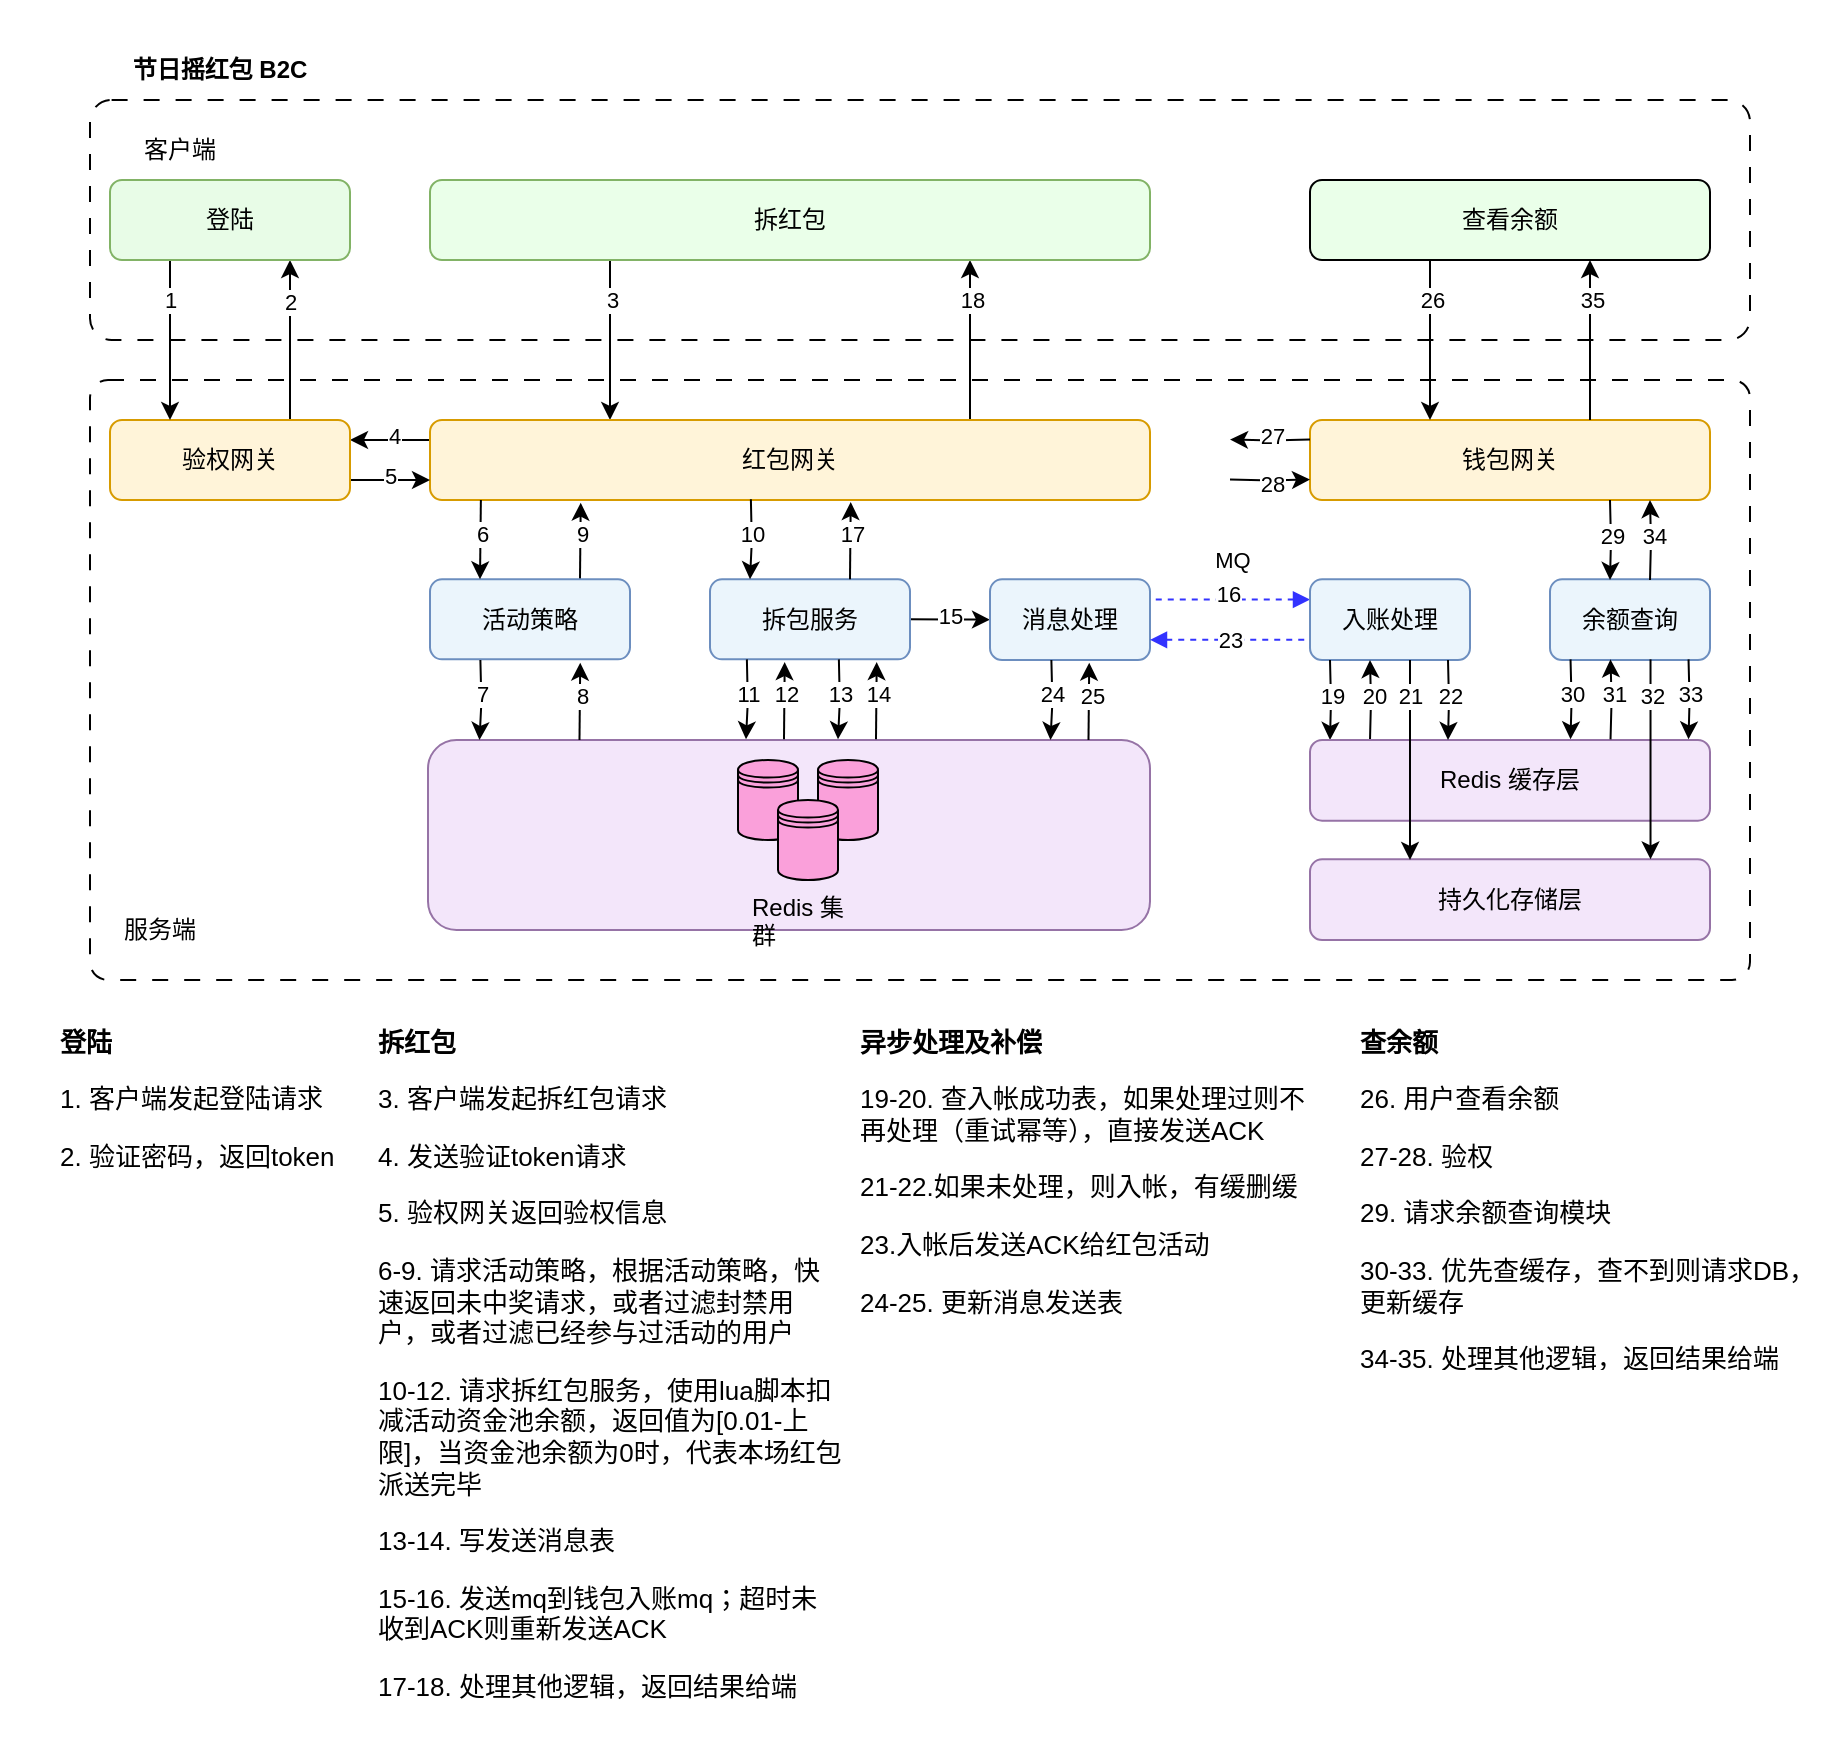 <mxfile version="21.6.8" type="github">
  <diagram name="第 1 页" id="pISDDa83iHC7F5RI85KE">
    <mxGraphModel dx="1816" dy="549" grid="1" gridSize="10" guides="1" tooltips="1" connect="1" arrows="1" fold="1" page="1" pageScale="1" pageWidth="827" pageHeight="1169" math="0" shadow="0">
      <root>
        <mxCell id="0" />
        <mxCell id="1" parent="0" />
        <mxCell id="GpeoRBnSqrE-R5uOKPAl-163" value="" style="rounded=0;whiteSpace=wrap;html=1;fillColor=default;strokeColor=none;" vertex="1" parent="1">
          <mxGeometry x="-15" y="30" width="920" height="870" as="geometry" />
        </mxCell>
        <mxCell id="GpeoRBnSqrE-R5uOKPAl-160" value="" style="rounded=1;whiteSpace=wrap;html=1;fillColor=none;arcSize=3;dashed=1;dashPattern=8 8;" vertex="1" parent="1">
          <mxGeometry x="30" y="220" width="830" height="300" as="geometry" />
        </mxCell>
        <mxCell id="GpeoRBnSqrE-R5uOKPAl-3" value="" style="rounded=1;whiteSpace=wrap;html=1;fillColor=none;arcSize=9;dashed=1;dashPattern=8 8;" vertex="1" parent="1">
          <mxGeometry x="30" y="80" width="830" height="120" as="geometry" />
        </mxCell>
        <mxCell id="GpeoRBnSqrE-R5uOKPAl-41" style="edgeStyle=orthogonalEdgeStyle;rounded=0;orthogonalLoop=1;jettySize=auto;html=1;exitX=0.25;exitY=1;exitDx=0;exitDy=0;entryX=0.25;entryY=0;entryDx=0;entryDy=0;" edge="1" parent="1" source="GpeoRBnSqrE-R5uOKPAl-1" target="GpeoRBnSqrE-R5uOKPAl-10">
          <mxGeometry relative="1" as="geometry" />
        </mxCell>
        <mxCell id="GpeoRBnSqrE-R5uOKPAl-49" value="3" style="edgeLabel;html=1;align=center;verticalAlign=middle;resizable=0;points=[];" vertex="1" connectable="0" parent="GpeoRBnSqrE-R5uOKPAl-41">
          <mxGeometry x="-0.738" y="1" relative="1" as="geometry">
            <mxPoint y="9" as="offset" />
          </mxGeometry>
        </mxCell>
        <mxCell id="GpeoRBnSqrE-R5uOKPAl-42" style="edgeStyle=orthogonalEdgeStyle;rounded=0;orthogonalLoop=1;jettySize=auto;html=1;exitX=0.75;exitY=1;exitDx=0;exitDy=0;entryX=0.75;entryY=0;entryDx=0;entryDy=0;endArrow=none;endFill=0;startArrow=classic;startFill=1;" edge="1" parent="1" source="GpeoRBnSqrE-R5uOKPAl-1" target="GpeoRBnSqrE-R5uOKPAl-10">
          <mxGeometry relative="1" as="geometry" />
        </mxCell>
        <mxCell id="GpeoRBnSqrE-R5uOKPAl-92" value="18" style="edgeLabel;html=1;align=center;verticalAlign=middle;resizable=0;points=[];" vertex="1" connectable="0" parent="GpeoRBnSqrE-R5uOKPAl-42">
          <mxGeometry x="-0.508" y="1" relative="1" as="geometry">
            <mxPoint as="offset" />
          </mxGeometry>
        </mxCell>
        <mxCell id="GpeoRBnSqrE-R5uOKPAl-1" value="拆红包" style="rounded=1;whiteSpace=wrap;html=1;fillColor=#EAFFE9;strokeColor=#82b366;" vertex="1" parent="1">
          <mxGeometry x="200" y="120" width="360" height="40" as="geometry" />
        </mxCell>
        <mxCell id="GpeoRBnSqrE-R5uOKPAl-2" value="节日摇红包 B2C" style="text;html=1;strokeColor=none;fillColor=none;align=center;verticalAlign=middle;whiteSpace=wrap;rounded=0;fontStyle=1" vertex="1" parent="1">
          <mxGeometry x="30" y="50" width="130" height="30" as="geometry" />
        </mxCell>
        <mxCell id="GpeoRBnSqrE-R5uOKPAl-4" value="客户端" style="text;html=1;strokeColor=none;fillColor=none;align=center;verticalAlign=middle;whiteSpace=wrap;rounded=0;" vertex="1" parent="1">
          <mxGeometry x="50" y="90" width="50" height="30" as="geometry" />
        </mxCell>
        <mxCell id="GpeoRBnSqrE-R5uOKPAl-6" value="查看余额" style="rounded=1;whiteSpace=wrap;html=1;fillColor=#EAFFE9;" vertex="1" parent="1">
          <mxGeometry x="640" y="120" width="200" height="40" as="geometry" />
        </mxCell>
        <mxCell id="GpeoRBnSqrE-R5uOKPAl-50" style="edgeStyle=orthogonalEdgeStyle;rounded=0;orthogonalLoop=1;jettySize=auto;html=1;exitX=0;exitY=0.25;exitDx=0;exitDy=0;entryX=1;entryY=0.25;entryDx=0;entryDy=0;" edge="1" parent="1" source="GpeoRBnSqrE-R5uOKPAl-10" target="GpeoRBnSqrE-R5uOKPAl-21">
          <mxGeometry relative="1" as="geometry" />
        </mxCell>
        <mxCell id="GpeoRBnSqrE-R5uOKPAl-52" value="4" style="edgeLabel;html=1;align=center;verticalAlign=middle;resizable=0;points=[];" vertex="1" connectable="0" parent="GpeoRBnSqrE-R5uOKPAl-50">
          <mxGeometry x="-0.1" y="-2" relative="1" as="geometry">
            <mxPoint as="offset" />
          </mxGeometry>
        </mxCell>
        <mxCell id="GpeoRBnSqrE-R5uOKPAl-10" value="红包网关" style="rounded=1;whiteSpace=wrap;html=1;fillColor=#FFF4D9;strokeColor=#d79b00;" vertex="1" parent="1">
          <mxGeometry x="200" y="240" width="360" height="40" as="geometry" />
        </mxCell>
        <mxCell id="GpeoRBnSqrE-R5uOKPAl-12" value="钱包网关" style="rounded=1;whiteSpace=wrap;html=1;fillColor=#FFF4D9;strokeColor=#d79b00;" vertex="1" parent="1">
          <mxGeometry x="640" y="240" width="200" height="40" as="geometry" />
        </mxCell>
        <mxCell id="GpeoRBnSqrE-R5uOKPAl-33" style="edgeStyle=orthogonalEdgeStyle;rounded=0;orthogonalLoop=1;jettySize=auto;html=1;exitX=1;exitY=0.75;exitDx=0;exitDy=0;entryX=0;entryY=0.75;entryDx=0;entryDy=0;" edge="1" parent="1" source="GpeoRBnSqrE-R5uOKPAl-21" target="GpeoRBnSqrE-R5uOKPAl-10">
          <mxGeometry relative="1" as="geometry" />
        </mxCell>
        <mxCell id="GpeoRBnSqrE-R5uOKPAl-53" value="5" style="edgeLabel;html=1;align=center;verticalAlign=middle;resizable=0;points=[];" vertex="1" connectable="0" parent="GpeoRBnSqrE-R5uOKPAl-33">
          <mxGeometry y="2" relative="1" as="geometry">
            <mxPoint as="offset" />
          </mxGeometry>
        </mxCell>
        <mxCell id="GpeoRBnSqrE-R5uOKPAl-44" style="edgeStyle=orthogonalEdgeStyle;rounded=0;orthogonalLoop=1;jettySize=auto;html=1;exitX=0.75;exitY=0;exitDx=0;exitDy=0;entryX=0.75;entryY=1;entryDx=0;entryDy=0;" edge="1" parent="1" source="GpeoRBnSqrE-R5uOKPAl-21" target="GpeoRBnSqrE-R5uOKPAl-24">
          <mxGeometry relative="1" as="geometry" />
        </mxCell>
        <mxCell id="GpeoRBnSqrE-R5uOKPAl-55" value="2" style="edgeLabel;html=1;align=center;verticalAlign=middle;resizable=0;points=[];" vertex="1" connectable="0" parent="GpeoRBnSqrE-R5uOKPAl-44">
          <mxGeometry x="0.492" relative="1" as="geometry">
            <mxPoint as="offset" />
          </mxGeometry>
        </mxCell>
        <mxCell id="GpeoRBnSqrE-R5uOKPAl-21" value="验权网关" style="rounded=1;whiteSpace=wrap;html=1;fillColor=#FFF4D9;strokeColor=#d79b00;" vertex="1" parent="1">
          <mxGeometry x="40" y="240" width="120" height="40" as="geometry" />
        </mxCell>
        <mxCell id="GpeoRBnSqrE-R5uOKPAl-43" style="edgeStyle=orthogonalEdgeStyle;rounded=0;orthogonalLoop=1;jettySize=auto;html=1;exitX=0.25;exitY=1;exitDx=0;exitDy=0;entryX=0.25;entryY=0;entryDx=0;entryDy=0;" edge="1" parent="1" source="GpeoRBnSqrE-R5uOKPAl-24" target="GpeoRBnSqrE-R5uOKPAl-21">
          <mxGeometry relative="1" as="geometry" />
        </mxCell>
        <mxCell id="GpeoRBnSqrE-R5uOKPAl-45" value="1" style="edgeLabel;html=1;align=center;verticalAlign=middle;resizable=0;points=[];" vertex="1" connectable="0" parent="GpeoRBnSqrE-R5uOKPAl-43">
          <mxGeometry x="-0.738" relative="1" as="geometry">
            <mxPoint y="9" as="offset" />
          </mxGeometry>
        </mxCell>
        <mxCell id="GpeoRBnSqrE-R5uOKPAl-24" value="登陆" style="rounded=1;whiteSpace=wrap;html=1;fillColor=#E8FCE7;strokeColor=#82b366;" vertex="1" parent="1">
          <mxGeometry x="40" y="120" width="120" height="40" as="geometry" />
        </mxCell>
        <mxCell id="GpeoRBnSqrE-R5uOKPAl-61" style="edgeStyle=orthogonalEdgeStyle;rounded=0;orthogonalLoop=1;jettySize=auto;html=1;exitX=0.75;exitY=0;exitDx=0;exitDy=0;entryX=0.314;entryY=1.042;entryDx=0;entryDy=0;entryPerimeter=0;" edge="1" parent="1" source="GpeoRBnSqrE-R5uOKPAl-29">
          <mxGeometry relative="1" as="geometry">
            <mxPoint x="275.36" y="281.36" as="targetPoint" />
          </mxGeometry>
        </mxCell>
        <mxCell id="GpeoRBnSqrE-R5uOKPAl-62" value="9" style="edgeLabel;html=1;align=center;verticalAlign=middle;resizable=0;points=[];" vertex="1" connectable="0" parent="GpeoRBnSqrE-R5uOKPAl-61">
          <mxGeometry x="0.166" y="-1" relative="1" as="geometry">
            <mxPoint as="offset" />
          </mxGeometry>
        </mxCell>
        <mxCell id="GpeoRBnSqrE-R5uOKPAl-29" value="活动策略" style="rounded=1;whiteSpace=wrap;html=1;fillColor=#EBF5FC;strokeColor=#6c8ebf;" vertex="1" parent="1">
          <mxGeometry x="200" y="319.68" width="100" height="40" as="geometry" />
        </mxCell>
        <mxCell id="GpeoRBnSqrE-R5uOKPAl-40" value="&lt;h1 style=&quot;font-size: 13px;&quot;&gt;&lt;font style=&quot;font-size: 13px;&quot;&gt;登陆&lt;/font&gt;&lt;/h1&gt;&lt;p style=&quot;font-size: 13px;&quot;&gt;&lt;font style=&quot;font-size: 13px;&quot;&gt;1. 客户端发起登陆请求&lt;/font&gt;&lt;/p&gt;&lt;p style=&quot;font-size: 13px;&quot;&gt;&lt;font style=&quot;font-size: 13px;&quot;&gt;2.&amp;nbsp;&lt;/font&gt;&lt;span style=&quot;background-color: initial;&quot;&gt;验证密码，返回token&lt;/span&gt;&lt;/p&gt;" style="text;html=1;strokeColor=none;fillColor=none;spacing=5;spacingTop=-20;whiteSpace=wrap;overflow=hidden;rounded=0;" vertex="1" parent="1">
          <mxGeometry x="10" y="545" width="220" height="80" as="geometry" />
        </mxCell>
        <mxCell id="GpeoRBnSqrE-R5uOKPAl-54" value="&lt;h1 style=&quot;font-size: 13px;&quot;&gt;&lt;font style=&quot;font-size: 13px;&quot;&gt;拆红包&lt;/font&gt;&lt;/h1&gt;&lt;p style=&quot;font-size: 13px;&quot;&gt;&lt;font style=&quot;font-size: 13px;&quot;&gt;3. 客户端发起拆红包请求&lt;/font&gt;&lt;/p&gt;&lt;p style=&quot;font-size: 13px;&quot;&gt;&lt;font style=&quot;font-size: 13px;&quot;&gt;4. 发送&lt;/font&gt;&lt;span style=&quot;background-color: initial;&quot;&gt;验证token请求&lt;/span&gt;&lt;/p&gt;&lt;p style=&quot;font-size: 13px;&quot;&gt;&lt;span style=&quot;background-color: initial;&quot;&gt;5. 验权网关返回验权信息&lt;/span&gt;&lt;/p&gt;&lt;p style=&quot;font-size: 13px;&quot;&gt;&lt;span style=&quot;background-color: initial;&quot;&gt;6-9. 请求活动策略，&lt;/span&gt;&lt;span style=&quot;background-color: initial;&quot;&gt;根据活动策略，快速返回未中奖请求，或者过滤封禁用户，或者过滤已经参与过活动的用户&lt;/span&gt;&lt;/p&gt;&lt;p style=&quot;font-size: 13px;&quot;&gt;&lt;span style=&quot;background-color: initial;&quot;&gt;10-12. 请求拆红包服务，使用lua脚本扣减活动资金池余额，返回值为[0.01-上限]，当资金池余额为0时，代表本场红包派送完毕&lt;/span&gt;&lt;/p&gt;&lt;p style=&quot;font-size: 13px;&quot;&gt;&lt;span style=&quot;background-color: initial;&quot;&gt;13-14. 写发送消息表&lt;/span&gt;&lt;/p&gt;&lt;p style=&quot;font-size: 13px;&quot;&gt;&lt;span style=&quot;background-color: initial;&quot;&gt;15-16. 发送mq到钱包入账mq；超时未收到ACK则重新发送ACK&lt;/span&gt;&lt;/p&gt;&lt;p style=&quot;font-size: 13px;&quot;&gt;&lt;span style=&quot;background-color: initial;&quot;&gt;17-18. 处理其他逻辑，返回结果给端&lt;/span&gt;&lt;span style=&quot;background-color: initial;&quot;&gt;&amp;nbsp;&lt;/span&gt;&lt;/p&gt;" style="text;html=1;strokeColor=none;fillColor=none;spacing=5;spacingTop=-20;whiteSpace=wrap;overflow=hidden;rounded=0;" vertex="1" parent="1">
          <mxGeometry x="169" y="545" width="240" height="350" as="geometry" />
        </mxCell>
        <mxCell id="GpeoRBnSqrE-R5uOKPAl-59" style="edgeStyle=orthogonalEdgeStyle;rounded=0;orthogonalLoop=1;jettySize=auto;html=1;exitX=0.106;exitY=1.008;exitDx=0;exitDy=0;entryX=0.25;entryY=0;entryDx=0;entryDy=0;exitPerimeter=0;" edge="1" parent="1" target="GpeoRBnSqrE-R5uOKPAl-29">
          <mxGeometry relative="1" as="geometry">
            <mxPoint x="225.44" y="280.0" as="sourcePoint" />
          </mxGeometry>
        </mxCell>
        <mxCell id="GpeoRBnSqrE-R5uOKPAl-60" value="6" style="edgeLabel;html=1;align=center;verticalAlign=middle;resizable=0;points=[];" vertex="1" connectable="0" parent="GpeoRBnSqrE-R5uOKPAl-59">
          <mxGeometry x="-0.159" relative="1" as="geometry">
            <mxPoint as="offset" />
          </mxGeometry>
        </mxCell>
        <mxCell id="GpeoRBnSqrE-R5uOKPAl-94" style="edgeStyle=orthogonalEdgeStyle;rounded=0;orthogonalLoop=1;jettySize=auto;html=1;exitX=1;exitY=0.5;exitDx=0;exitDy=0;entryX=0;entryY=0.5;entryDx=0;entryDy=0;" edge="1" parent="1" source="GpeoRBnSqrE-R5uOKPAl-63" target="GpeoRBnSqrE-R5uOKPAl-93">
          <mxGeometry relative="1" as="geometry" />
        </mxCell>
        <mxCell id="GpeoRBnSqrE-R5uOKPAl-95" value="15" style="edgeLabel;html=1;align=center;verticalAlign=middle;resizable=0;points=[];" vertex="1" connectable="0" parent="GpeoRBnSqrE-R5uOKPAl-94">
          <mxGeometry x="-0.002" y="2" relative="1" as="geometry">
            <mxPoint as="offset" />
          </mxGeometry>
        </mxCell>
        <mxCell id="GpeoRBnSqrE-R5uOKPAl-63" value="拆包服务" style="rounded=1;whiteSpace=wrap;html=1;fillColor=#EBF5FC;strokeColor=#6c8ebf;" vertex="1" parent="1">
          <mxGeometry x="340" y="319.68" width="100" height="40" as="geometry" />
        </mxCell>
        <mxCell id="GpeoRBnSqrE-R5uOKPAl-64" style="edgeStyle=orthogonalEdgeStyle;rounded=0;orthogonalLoop=1;jettySize=auto;html=1;exitX=0.75;exitY=0;exitDx=0;exitDy=0;entryX=0.314;entryY=1.042;entryDx=0;entryDy=0;entryPerimeter=0;" edge="1" parent="1">
          <mxGeometry relative="1" as="geometry">
            <mxPoint x="410" y="319.66" as="sourcePoint" />
            <mxPoint x="410.36" y="281.02" as="targetPoint" />
          </mxGeometry>
        </mxCell>
        <mxCell id="GpeoRBnSqrE-R5uOKPAl-65" value="17" style="edgeLabel;html=1;align=center;verticalAlign=middle;resizable=0;points=[];" vertex="1" connectable="0" parent="GpeoRBnSqrE-R5uOKPAl-64">
          <mxGeometry x="0.166" y="-1" relative="1" as="geometry">
            <mxPoint as="offset" />
          </mxGeometry>
        </mxCell>
        <mxCell id="GpeoRBnSqrE-R5uOKPAl-66" style="edgeStyle=orthogonalEdgeStyle;rounded=0;orthogonalLoop=1;jettySize=auto;html=1;exitX=0.106;exitY=1.008;exitDx=0;exitDy=0;entryX=0.25;entryY=0;entryDx=0;entryDy=0;exitPerimeter=0;" edge="1" parent="1">
          <mxGeometry relative="1" as="geometry">
            <mxPoint x="360.44" y="279.66" as="sourcePoint" />
            <mxPoint x="360" y="319.66" as="targetPoint" />
          </mxGeometry>
        </mxCell>
        <mxCell id="GpeoRBnSqrE-R5uOKPAl-67" value="10" style="edgeLabel;html=1;align=center;verticalAlign=middle;resizable=0;points=[];" vertex="1" connectable="0" parent="GpeoRBnSqrE-R5uOKPAl-66">
          <mxGeometry x="-0.159" relative="1" as="geometry">
            <mxPoint as="offset" />
          </mxGeometry>
        </mxCell>
        <mxCell id="GpeoRBnSqrE-R5uOKPAl-14" value="" style="rounded=1;whiteSpace=wrap;html=1;fillColor=#F3E6FA;strokeColor=#9673a6;" vertex="1" parent="1">
          <mxGeometry x="199" y="400" width="361" height="95" as="geometry" />
        </mxCell>
        <mxCell id="GpeoRBnSqrE-R5uOKPAl-15" value="" style="group" vertex="1" connectable="0" parent="1">
          <mxGeometry x="354" y="410" width="70" height="90" as="geometry" />
        </mxCell>
        <mxCell id="GpeoRBnSqrE-R5uOKPAl-16" value="" style="shape=datastore;whiteSpace=wrap;html=1;fillColor=#FAA0DA;" vertex="1" parent="GpeoRBnSqrE-R5uOKPAl-15">
          <mxGeometry width="30" height="40" as="geometry" />
        </mxCell>
        <mxCell id="GpeoRBnSqrE-R5uOKPAl-17" value="&lt;span style=&quot;font-family: Helvetica; font-size: 12px; font-style: normal; font-variant-ligatures: normal; font-variant-caps: normal; font-weight: 400; letter-spacing: normal; orphans: 2; text-align: center; text-indent: 0px; text-transform: none; widows: 2; word-spacing: 0px; -webkit-text-stroke-width: 0px; text-decoration-thickness: initial; text-decoration-style: initial; text-decoration-color: initial; float: none; display: inline !important;&quot;&gt;Redis&amp;nbsp;&lt;/span&gt;&lt;span style=&quot;font-family: Helvetica; font-size: 12px; font-style: normal; font-variant-ligatures: normal; font-variant-caps: normal; font-weight: 400; letter-spacing: normal; orphans: 2; text-align: center; text-indent: 0px; text-transform: none; widows: 2; word-spacing: 0px; -webkit-text-stroke-width: 0px; text-decoration-thickness: initial; text-decoration-style: initial; text-decoration-color: initial; float: none; display: inline !important;&quot;&gt;集群&lt;/span&gt;" style="text;whiteSpace=wrap;html=1;fontColor=default;labelBackgroundColor=none;" vertex="1" parent="GpeoRBnSqrE-R5uOKPAl-15">
          <mxGeometry x="5" y="60" width="60" height="30" as="geometry" />
        </mxCell>
        <mxCell id="GpeoRBnSqrE-R5uOKPAl-18" value="" style="shape=datastore;whiteSpace=wrap;html=1;fillColor=#FAA0DA;" vertex="1" parent="GpeoRBnSqrE-R5uOKPAl-15">
          <mxGeometry x="40" width="30" height="40" as="geometry" />
        </mxCell>
        <mxCell id="GpeoRBnSqrE-R5uOKPAl-19" value="" style="shape=datastore;whiteSpace=wrap;html=1;fillColor=#FAA0DA;" vertex="1" parent="GpeoRBnSqrE-R5uOKPAl-15">
          <mxGeometry x="20" y="20" width="30" height="40" as="geometry" />
        </mxCell>
        <mxCell id="GpeoRBnSqrE-R5uOKPAl-71" style="edgeStyle=orthogonalEdgeStyle;rounded=0;orthogonalLoop=1;jettySize=auto;html=1;exitX=0.75;exitY=0;exitDx=0;exitDy=0;entryX=0.314;entryY=1.042;entryDx=0;entryDy=0;entryPerimeter=0;" edge="1" parent="1">
          <mxGeometry relative="1" as="geometry">
            <mxPoint x="274.75" y="400" as="sourcePoint" />
            <mxPoint x="275.11" y="361.36" as="targetPoint" />
          </mxGeometry>
        </mxCell>
        <mxCell id="GpeoRBnSqrE-R5uOKPAl-72" value="8" style="edgeLabel;html=1;align=center;verticalAlign=middle;resizable=0;points=[];" vertex="1" connectable="0" parent="GpeoRBnSqrE-R5uOKPAl-71">
          <mxGeometry x="0.166" y="-1" relative="1" as="geometry">
            <mxPoint as="offset" />
          </mxGeometry>
        </mxCell>
        <mxCell id="GpeoRBnSqrE-R5uOKPAl-73" style="edgeStyle=orthogonalEdgeStyle;rounded=0;orthogonalLoop=1;jettySize=auto;html=1;exitX=0.106;exitY=1.008;exitDx=0;exitDy=0;entryX=0.25;entryY=0;entryDx=0;entryDy=0;exitPerimeter=0;" edge="1" parent="1">
          <mxGeometry relative="1" as="geometry">
            <mxPoint x="225.19" y="360.0" as="sourcePoint" />
            <mxPoint x="224.75" y="400" as="targetPoint" />
          </mxGeometry>
        </mxCell>
        <mxCell id="GpeoRBnSqrE-R5uOKPAl-74" value="7" style="edgeLabel;html=1;align=center;verticalAlign=middle;resizable=0;points=[];" vertex="1" connectable="0" parent="GpeoRBnSqrE-R5uOKPAl-73">
          <mxGeometry x="-0.159" relative="1" as="geometry">
            <mxPoint as="offset" />
          </mxGeometry>
        </mxCell>
        <mxCell id="GpeoRBnSqrE-R5uOKPAl-76" style="edgeStyle=orthogonalEdgeStyle;rounded=0;orthogonalLoop=1;jettySize=auto;html=1;exitX=0.75;exitY=0;exitDx=0;exitDy=0;entryX=0.314;entryY=1.042;entryDx=0;entryDy=0;entryPerimeter=0;" edge="1" parent="1">
          <mxGeometry relative="1" as="geometry">
            <mxPoint x="377" y="399.68" as="sourcePoint" />
            <mxPoint x="377.36" y="361.04" as="targetPoint" />
          </mxGeometry>
        </mxCell>
        <mxCell id="GpeoRBnSqrE-R5uOKPAl-77" value="12" style="edgeLabel;html=1;align=center;verticalAlign=middle;resizable=0;points=[];" vertex="1" connectable="0" parent="GpeoRBnSqrE-R5uOKPAl-76">
          <mxGeometry x="0.166" y="-1" relative="1" as="geometry">
            <mxPoint as="offset" />
          </mxGeometry>
        </mxCell>
        <mxCell id="GpeoRBnSqrE-R5uOKPAl-78" style="edgeStyle=orthogonalEdgeStyle;rounded=0;orthogonalLoop=1;jettySize=auto;html=1;exitX=0.106;exitY=1.008;exitDx=0;exitDy=0;entryX=0.25;entryY=0;entryDx=0;entryDy=0;exitPerimeter=0;" edge="1" parent="1">
          <mxGeometry relative="1" as="geometry">
            <mxPoint x="358.44" y="359.68" as="sourcePoint" />
            <mxPoint x="358" y="399.68" as="targetPoint" />
          </mxGeometry>
        </mxCell>
        <mxCell id="GpeoRBnSqrE-R5uOKPAl-79" value="11" style="edgeLabel;html=1;align=center;verticalAlign=middle;resizable=0;points=[];" vertex="1" connectable="0" parent="GpeoRBnSqrE-R5uOKPAl-78">
          <mxGeometry x="-0.159" relative="1" as="geometry">
            <mxPoint as="offset" />
          </mxGeometry>
        </mxCell>
        <mxCell id="GpeoRBnSqrE-R5uOKPAl-81" value="" style="edgeStyle=orthogonalEdgeStyle;rounded=0;orthogonalLoop=1;jettySize=auto;html=1;startArrow=block;endArrow=none;endFill=0;dashed=1;strokeColor=#3333FF;entryX=1;entryY=0.25;entryDx=0;entryDy=0;exitX=0;exitY=0.25;exitDx=0;exitDy=0;" edge="1" parent="1" source="GpeoRBnSqrE-R5uOKPAl-80" target="GpeoRBnSqrE-R5uOKPAl-93">
          <mxGeometry relative="1" as="geometry">
            <mxPoint x="540" y="350.317" as="targetPoint" />
          </mxGeometry>
        </mxCell>
        <mxCell id="GpeoRBnSqrE-R5uOKPAl-82" value="MQ" style="edgeLabel;html=1;align=center;verticalAlign=middle;resizable=0;points=[];" vertex="1" connectable="0" parent="GpeoRBnSqrE-R5uOKPAl-81">
          <mxGeometry x="0.116" y="-4" relative="1" as="geometry">
            <mxPoint x="5" y="-16" as="offset" />
          </mxGeometry>
        </mxCell>
        <mxCell id="GpeoRBnSqrE-R5uOKPAl-83" value="16" style="edgeLabel;html=1;align=center;verticalAlign=middle;resizable=0;points=[];" vertex="1" connectable="0" parent="GpeoRBnSqrE-R5uOKPAl-81">
          <mxGeometry x="-0.067" y="-3" relative="1" as="geometry">
            <mxPoint x="-4" as="offset" />
          </mxGeometry>
        </mxCell>
        <mxCell id="GpeoRBnSqrE-R5uOKPAl-80" value="入账处理" style="rounded=1;whiteSpace=wrap;html=1;fillColor=#EBF5FC;strokeColor=#6c8ebf;" vertex="1" parent="1">
          <mxGeometry x="640" y="319.68" width="80" height="40.32" as="geometry" />
        </mxCell>
        <mxCell id="GpeoRBnSqrE-R5uOKPAl-87" style="edgeStyle=orthogonalEdgeStyle;rounded=0;orthogonalLoop=1;jettySize=auto;html=1;exitX=0.75;exitY=0;exitDx=0;exitDy=0;entryX=0.314;entryY=1.042;entryDx=0;entryDy=0;entryPerimeter=0;" edge="1" parent="1">
          <mxGeometry relative="1" as="geometry">
            <mxPoint x="423" y="399.68" as="sourcePoint" />
            <mxPoint x="423.36" y="361.04" as="targetPoint" />
          </mxGeometry>
        </mxCell>
        <mxCell id="GpeoRBnSqrE-R5uOKPAl-88" value="14" style="edgeLabel;html=1;align=center;verticalAlign=middle;resizable=0;points=[];" vertex="1" connectable="0" parent="GpeoRBnSqrE-R5uOKPAl-87">
          <mxGeometry x="0.166" y="-1" relative="1" as="geometry">
            <mxPoint as="offset" />
          </mxGeometry>
        </mxCell>
        <mxCell id="GpeoRBnSqrE-R5uOKPAl-89" style="edgeStyle=orthogonalEdgeStyle;rounded=0;orthogonalLoop=1;jettySize=auto;html=1;exitX=0.106;exitY=1.008;exitDx=0;exitDy=0;entryX=0.25;entryY=0;entryDx=0;entryDy=0;exitPerimeter=0;" edge="1" parent="1">
          <mxGeometry relative="1" as="geometry">
            <mxPoint x="404.44" y="359.68" as="sourcePoint" />
            <mxPoint x="404" y="399.68" as="targetPoint" />
          </mxGeometry>
        </mxCell>
        <mxCell id="GpeoRBnSqrE-R5uOKPAl-90" value="13" style="edgeLabel;html=1;align=center;verticalAlign=middle;resizable=0;points=[];" vertex="1" connectable="0" parent="GpeoRBnSqrE-R5uOKPAl-89">
          <mxGeometry x="-0.159" relative="1" as="geometry">
            <mxPoint as="offset" />
          </mxGeometry>
        </mxCell>
        <mxCell id="GpeoRBnSqrE-R5uOKPAl-93" value="消息处理" style="rounded=1;whiteSpace=wrap;html=1;fillColor=#EBF5FC;strokeColor=#6c8ebf;" vertex="1" parent="1">
          <mxGeometry x="480" y="319.68" width="80" height="40.32" as="geometry" />
        </mxCell>
        <mxCell id="GpeoRBnSqrE-R5uOKPAl-103" value="" style="edgeStyle=orthogonalEdgeStyle;rounded=0;orthogonalLoop=1;jettySize=auto;html=1;startArrow=block;endArrow=none;endFill=0;dashed=1;strokeColor=#3333FF;entryX=0;entryY=0.75;entryDx=0;entryDy=0;exitX=1;exitY=0.75;exitDx=0;exitDy=0;" edge="1" parent="1" source="GpeoRBnSqrE-R5uOKPAl-93" target="GpeoRBnSqrE-R5uOKPAl-80">
          <mxGeometry relative="1" as="geometry">
            <mxPoint x="640" y="420" as="sourcePoint" />
            <mxPoint x="560" y="420" as="targetPoint" />
          </mxGeometry>
        </mxCell>
        <mxCell id="GpeoRBnSqrE-R5uOKPAl-105" value="23" style="edgeLabel;html=1;align=center;verticalAlign=middle;resizable=0;points=[];" vertex="1" connectable="0" parent="GpeoRBnSqrE-R5uOKPAl-103">
          <mxGeometry x="-0.067" y="-3" relative="1" as="geometry">
            <mxPoint x="2" y="-3" as="offset" />
          </mxGeometry>
        </mxCell>
        <mxCell id="GpeoRBnSqrE-R5uOKPAl-115" style="edgeStyle=orthogonalEdgeStyle;rounded=0;orthogonalLoop=1;jettySize=auto;html=1;exitX=0.75;exitY=0;exitDx=0;exitDy=0;entryX=0.314;entryY=1.042;entryDx=0;entryDy=0;entryPerimeter=0;" edge="1" parent="1">
          <mxGeometry relative="1" as="geometry">
            <mxPoint x="670" y="400" as="sourcePoint" />
            <mxPoint x="670" y="360" as="targetPoint" />
          </mxGeometry>
        </mxCell>
        <mxCell id="GpeoRBnSqrE-R5uOKPAl-116" value="20" style="edgeLabel;html=1;align=center;verticalAlign=middle;resizable=0;points=[];" vertex="1" connectable="0" parent="GpeoRBnSqrE-R5uOKPAl-115">
          <mxGeometry x="0.166" y="-1" relative="1" as="geometry">
            <mxPoint as="offset" />
          </mxGeometry>
        </mxCell>
        <mxCell id="GpeoRBnSqrE-R5uOKPAl-117" style="edgeStyle=orthogonalEdgeStyle;rounded=0;orthogonalLoop=1;jettySize=auto;html=1;exitX=0.106;exitY=1.008;exitDx=0;exitDy=0;entryX=0.25;entryY=0;entryDx=0;entryDy=0;exitPerimeter=0;" edge="1" parent="1">
          <mxGeometry relative="1" as="geometry">
            <mxPoint x="650" y="360" as="sourcePoint" />
            <mxPoint x="650" y="400" as="targetPoint" />
          </mxGeometry>
        </mxCell>
        <mxCell id="GpeoRBnSqrE-R5uOKPAl-118" value="19" style="edgeLabel;html=1;align=center;verticalAlign=middle;resizable=0;points=[];" vertex="1" connectable="0" parent="GpeoRBnSqrE-R5uOKPAl-117">
          <mxGeometry x="-0.159" relative="1" as="geometry">
            <mxPoint as="offset" />
          </mxGeometry>
        </mxCell>
        <mxCell id="GpeoRBnSqrE-R5uOKPAl-119" value="&lt;h1 style=&quot;font-size: 13px;&quot;&gt;异步处理及补偿&lt;/h1&gt;&lt;p style=&quot;font-size: 13px;&quot;&gt;&lt;span style=&quot;background-color: initial;&quot;&gt;19-20. 查入帐成功表，如果处理过则不再处理（重试幂等），直接发送ACK&lt;/span&gt;&lt;br&gt;&lt;/p&gt;&lt;p style=&quot;font-size: 13px;&quot;&gt;21-&lt;span style=&quot;background-color: initial;&quot;&gt;22.如果未处理，则入帐，有缓删缓&lt;/span&gt;&lt;/p&gt;&lt;p style=&quot;font-size: 13px;&quot;&gt;&lt;span style=&quot;background-color: initial;&quot;&gt;23.入帐后发送ACK给红包活动&lt;/span&gt;&lt;/p&gt;&lt;p style=&quot;font-size: 13px;&quot;&gt;&lt;span style=&quot;background-color: initial;&quot;&gt;24-25. 更新消息发送表&lt;/span&gt;&lt;/p&gt;" style="text;html=1;strokeColor=none;fillColor=none;spacing=5;spacingTop=-20;whiteSpace=wrap;overflow=hidden;rounded=0;" vertex="1" parent="1">
          <mxGeometry x="410" y="545" width="240" height="150" as="geometry" />
        </mxCell>
        <mxCell id="GpeoRBnSqrE-R5uOKPAl-120" style="edgeStyle=orthogonalEdgeStyle;rounded=0;orthogonalLoop=1;jettySize=auto;html=1;exitX=0.75;exitY=0;exitDx=0;exitDy=0;entryX=0.314;entryY=1.042;entryDx=0;entryDy=0;entryPerimeter=0;" edge="1" parent="1">
          <mxGeometry relative="1" as="geometry">
            <mxPoint x="529.25" y="400" as="sourcePoint" />
            <mxPoint x="529.61" y="361.36" as="targetPoint" />
          </mxGeometry>
        </mxCell>
        <mxCell id="GpeoRBnSqrE-R5uOKPAl-121" value="25" style="edgeLabel;html=1;align=center;verticalAlign=middle;resizable=0;points=[];" vertex="1" connectable="0" parent="GpeoRBnSqrE-R5uOKPAl-120">
          <mxGeometry x="0.166" y="-1" relative="1" as="geometry">
            <mxPoint as="offset" />
          </mxGeometry>
        </mxCell>
        <mxCell id="GpeoRBnSqrE-R5uOKPAl-122" style="edgeStyle=orthogonalEdgeStyle;rounded=0;orthogonalLoop=1;jettySize=auto;html=1;exitX=0.106;exitY=1.008;exitDx=0;exitDy=0;entryX=0.25;entryY=0;entryDx=0;entryDy=0;exitPerimeter=0;" edge="1" parent="1">
          <mxGeometry relative="1" as="geometry">
            <mxPoint x="510.69" y="360.0" as="sourcePoint" />
            <mxPoint x="510.25" y="400" as="targetPoint" />
          </mxGeometry>
        </mxCell>
        <mxCell id="GpeoRBnSqrE-R5uOKPAl-123" value="24" style="edgeLabel;html=1;align=center;verticalAlign=middle;resizable=0;points=[];" vertex="1" connectable="0" parent="GpeoRBnSqrE-R5uOKPAl-122">
          <mxGeometry x="-0.159" relative="1" as="geometry">
            <mxPoint as="offset" />
          </mxGeometry>
        </mxCell>
        <mxCell id="GpeoRBnSqrE-R5uOKPAl-126" value="Redis 缓存层" style="rounded=1;whiteSpace=wrap;html=1;fillColor=#F3E6FA;strokeColor=#9673a6;" vertex="1" parent="1">
          <mxGeometry x="640" y="400" width="200" height="40.32" as="geometry" />
        </mxCell>
        <mxCell id="GpeoRBnSqrE-R5uOKPAl-127" value="持久化存储层" style="rounded=1;whiteSpace=wrap;html=1;fillColor=#F3E6FA;strokeColor=#9673a6;" vertex="1" parent="1">
          <mxGeometry x="640" y="459.68" width="200" height="40.32" as="geometry" />
        </mxCell>
        <mxCell id="GpeoRBnSqrE-R5uOKPAl-124" style="edgeStyle=orthogonalEdgeStyle;rounded=0;orthogonalLoop=1;jettySize=auto;html=1;exitX=0.5;exitY=1;exitDx=0;exitDy=0;entryX=0.359;entryY=-0.038;entryDx=0;entryDy=0;entryPerimeter=0;" edge="1" parent="1">
          <mxGeometry relative="1" as="geometry">
            <mxPoint x="690" y="360" as="sourcePoint" />
            <mxPoint x="690" y="460" as="targetPoint" />
          </mxGeometry>
        </mxCell>
        <mxCell id="GpeoRBnSqrE-R5uOKPAl-125" value="21" style="edgeLabel;html=1;align=center;verticalAlign=middle;resizable=0;points=[];" vertex="1" connectable="0" parent="GpeoRBnSqrE-R5uOKPAl-124">
          <mxGeometry x="-0.222" y="-2" relative="1" as="geometry">
            <mxPoint x="2" y="-21" as="offset" />
          </mxGeometry>
        </mxCell>
        <mxCell id="GpeoRBnSqrE-R5uOKPAl-128" value="余额查询" style="rounded=1;whiteSpace=wrap;html=1;fillColor=#EBF5FC;strokeColor=#6c8ebf;" vertex="1" parent="1">
          <mxGeometry x="760" y="319.68" width="80" height="40.32" as="geometry" />
        </mxCell>
        <mxCell id="GpeoRBnSqrE-R5uOKPAl-129" style="edgeStyle=orthogonalEdgeStyle;rounded=0;orthogonalLoop=1;jettySize=auto;html=1;exitX=0.25;exitY=1;exitDx=0;exitDy=0;entryX=0.25;entryY=0;entryDx=0;entryDy=0;" edge="1" parent="1">
          <mxGeometry relative="1" as="geometry">
            <mxPoint x="700.0" y="160" as="sourcePoint" />
            <mxPoint x="700.0" y="240" as="targetPoint" />
          </mxGeometry>
        </mxCell>
        <mxCell id="GpeoRBnSqrE-R5uOKPAl-130" value="26" style="edgeLabel;html=1;align=center;verticalAlign=middle;resizable=0;points=[];" vertex="1" connectable="0" parent="GpeoRBnSqrE-R5uOKPAl-129">
          <mxGeometry x="-0.738" y="1" relative="1" as="geometry">
            <mxPoint y="9" as="offset" />
          </mxGeometry>
        </mxCell>
        <mxCell id="GpeoRBnSqrE-R5uOKPAl-131" style="edgeStyle=orthogonalEdgeStyle;rounded=0;orthogonalLoop=1;jettySize=auto;html=1;exitX=0.75;exitY=1;exitDx=0;exitDy=0;entryX=0.75;entryY=0;entryDx=0;entryDy=0;endArrow=none;endFill=0;startArrow=classic;startFill=1;" edge="1" parent="1">
          <mxGeometry relative="1" as="geometry">
            <mxPoint x="780" y="160" as="sourcePoint" />
            <mxPoint x="780" y="240" as="targetPoint" />
          </mxGeometry>
        </mxCell>
        <mxCell id="GpeoRBnSqrE-R5uOKPAl-132" value="35" style="edgeLabel;html=1;align=center;verticalAlign=middle;resizable=0;points=[];" vertex="1" connectable="0" parent="GpeoRBnSqrE-R5uOKPAl-131">
          <mxGeometry x="-0.508" y="1" relative="1" as="geometry">
            <mxPoint as="offset" />
          </mxGeometry>
        </mxCell>
        <mxCell id="GpeoRBnSqrE-R5uOKPAl-133" style="edgeStyle=orthogonalEdgeStyle;rounded=0;orthogonalLoop=1;jettySize=auto;html=1;exitX=0.25;exitY=1;exitDx=0;exitDy=0;" edge="1" parent="1">
          <mxGeometry relative="1" as="geometry">
            <mxPoint x="790" y="280" as="sourcePoint" />
            <mxPoint x="790" y="320" as="targetPoint" />
          </mxGeometry>
        </mxCell>
        <mxCell id="GpeoRBnSqrE-R5uOKPAl-134" value="29" style="edgeLabel;html=1;align=center;verticalAlign=middle;resizable=0;points=[];" vertex="1" connectable="0" parent="GpeoRBnSqrE-R5uOKPAl-133">
          <mxGeometry x="-0.738" y="1" relative="1" as="geometry">
            <mxPoint y="12" as="offset" />
          </mxGeometry>
        </mxCell>
        <mxCell id="GpeoRBnSqrE-R5uOKPAl-135" style="edgeStyle=orthogonalEdgeStyle;rounded=0;orthogonalLoop=1;jettySize=auto;html=1;exitX=0.75;exitY=0;exitDx=0;exitDy=0;entryX=0.314;entryY=1.042;entryDx=0;entryDy=0;entryPerimeter=0;" edge="1" parent="1">
          <mxGeometry relative="1" as="geometry">
            <mxPoint x="810" y="320" as="sourcePoint" />
            <mxPoint x="810" y="280" as="targetPoint" />
          </mxGeometry>
        </mxCell>
        <mxCell id="GpeoRBnSqrE-R5uOKPAl-136" value="34" style="edgeLabel;html=1;align=center;verticalAlign=middle;resizable=0;points=[];" vertex="1" connectable="0" parent="GpeoRBnSqrE-R5uOKPAl-135">
          <mxGeometry x="0.166" y="-1" relative="1" as="geometry">
            <mxPoint as="offset" />
          </mxGeometry>
        </mxCell>
        <mxCell id="GpeoRBnSqrE-R5uOKPAl-139" style="edgeStyle=orthogonalEdgeStyle;rounded=0;orthogonalLoop=1;jettySize=auto;html=1;" edge="1" parent="1">
          <mxGeometry relative="1" as="geometry">
            <mxPoint x="709" y="360" as="sourcePoint" />
            <mxPoint x="709" y="400" as="targetPoint" />
          </mxGeometry>
        </mxCell>
        <mxCell id="GpeoRBnSqrE-R5uOKPAl-140" value="22" style="edgeLabel;html=1;align=center;verticalAlign=middle;resizable=0;points=[];" vertex="1" connectable="0" parent="GpeoRBnSqrE-R5uOKPAl-139">
          <mxGeometry x="-0.222" y="-2" relative="1" as="geometry">
            <mxPoint x="2" y="1" as="offset" />
          </mxGeometry>
        </mxCell>
        <mxCell id="GpeoRBnSqrE-R5uOKPAl-142" value="&lt;h1 style=&quot;font-size: 13px;&quot;&gt;查余额&lt;/h1&gt;&lt;p style=&quot;font-size: 13px;&quot;&gt;26. 用户查看余额&lt;/p&gt;&lt;p style=&quot;font-size: 13px;&quot;&gt;27-28. 验权&lt;/p&gt;&lt;p style=&quot;font-size: 13px;&quot;&gt;29. 请求余额查询模块&lt;/p&gt;&lt;p style=&quot;font-size: 13px;&quot;&gt;30-33. 优先查缓存，查不到则请求DB，更新缓存&lt;br&gt;&lt;/p&gt;&lt;p style=&quot;font-size: 13px;&quot;&gt;34-35. 处理其他逻辑，返回结果给端&lt;br&gt;&lt;/p&gt;" style="text;html=1;strokeColor=none;fillColor=none;spacing=5;spacingTop=-20;whiteSpace=wrap;overflow=hidden;rounded=0;" vertex="1" parent="1">
          <mxGeometry x="660" y="545" width="240" height="170" as="geometry" />
        </mxCell>
        <mxCell id="GpeoRBnSqrE-R5uOKPAl-143" style="edgeStyle=orthogonalEdgeStyle;rounded=0;orthogonalLoop=1;jettySize=auto;html=1;exitX=0;exitY=0.25;exitDx=0;exitDy=0;entryX=1;entryY=0.25;entryDx=0;entryDy=0;" edge="1" parent="1">
          <mxGeometry relative="1" as="geometry">
            <mxPoint x="640" y="249.74" as="sourcePoint" />
            <mxPoint x="600" y="249.74" as="targetPoint" />
          </mxGeometry>
        </mxCell>
        <mxCell id="GpeoRBnSqrE-R5uOKPAl-144" value="27" style="edgeLabel;html=1;align=center;verticalAlign=middle;resizable=0;points=[];" vertex="1" connectable="0" parent="GpeoRBnSqrE-R5uOKPAl-143">
          <mxGeometry x="-0.1" y="-2" relative="1" as="geometry">
            <mxPoint as="offset" />
          </mxGeometry>
        </mxCell>
        <mxCell id="GpeoRBnSqrE-R5uOKPAl-145" style="edgeStyle=orthogonalEdgeStyle;rounded=0;orthogonalLoop=1;jettySize=auto;html=1;exitX=1;exitY=0.75;exitDx=0;exitDy=0;entryX=0;entryY=0.75;entryDx=0;entryDy=0;" edge="1" parent="1">
          <mxGeometry relative="1" as="geometry">
            <mxPoint x="600" y="269.74" as="sourcePoint" />
            <mxPoint x="640" y="269.74" as="targetPoint" />
          </mxGeometry>
        </mxCell>
        <mxCell id="GpeoRBnSqrE-R5uOKPAl-146" value="28" style="edgeLabel;html=1;align=center;verticalAlign=middle;resizable=0;points=[];" vertex="1" connectable="0" parent="GpeoRBnSqrE-R5uOKPAl-145">
          <mxGeometry y="2" relative="1" as="geometry">
            <mxPoint as="offset" />
          </mxGeometry>
        </mxCell>
        <mxCell id="GpeoRBnSqrE-R5uOKPAl-152" style="edgeStyle=orthogonalEdgeStyle;rounded=0;orthogonalLoop=1;jettySize=auto;html=1;exitX=0.75;exitY=0;exitDx=0;exitDy=0;entryX=0.314;entryY=1.042;entryDx=0;entryDy=0;entryPerimeter=0;" edge="1" parent="1">
          <mxGeometry relative="1" as="geometry">
            <mxPoint x="790.26" y="399.68" as="sourcePoint" />
            <mxPoint x="790.26" y="359.68" as="targetPoint" />
          </mxGeometry>
        </mxCell>
        <mxCell id="GpeoRBnSqrE-R5uOKPAl-153" value="31" style="edgeLabel;html=1;align=center;verticalAlign=middle;resizable=0;points=[];" vertex="1" connectable="0" parent="GpeoRBnSqrE-R5uOKPAl-152">
          <mxGeometry x="0.166" y="-1" relative="1" as="geometry">
            <mxPoint as="offset" />
          </mxGeometry>
        </mxCell>
        <mxCell id="GpeoRBnSqrE-R5uOKPAl-154" style="edgeStyle=orthogonalEdgeStyle;rounded=0;orthogonalLoop=1;jettySize=auto;html=1;exitX=0.106;exitY=1.008;exitDx=0;exitDy=0;entryX=0.25;entryY=0;entryDx=0;entryDy=0;exitPerimeter=0;" edge="1" parent="1">
          <mxGeometry relative="1" as="geometry">
            <mxPoint x="770.26" y="359.68" as="sourcePoint" />
            <mxPoint x="770.26" y="399.68" as="targetPoint" />
          </mxGeometry>
        </mxCell>
        <mxCell id="GpeoRBnSqrE-R5uOKPAl-155" value="30" style="edgeLabel;html=1;align=center;verticalAlign=middle;resizable=0;points=[];" vertex="1" connectable="0" parent="GpeoRBnSqrE-R5uOKPAl-154">
          <mxGeometry x="-0.159" relative="1" as="geometry">
            <mxPoint as="offset" />
          </mxGeometry>
        </mxCell>
        <mxCell id="GpeoRBnSqrE-R5uOKPAl-156" style="edgeStyle=orthogonalEdgeStyle;rounded=0;orthogonalLoop=1;jettySize=auto;html=1;exitX=0.5;exitY=1;exitDx=0;exitDy=0;entryX=0.359;entryY=-0.038;entryDx=0;entryDy=0;entryPerimeter=0;" edge="1" parent="1">
          <mxGeometry relative="1" as="geometry">
            <mxPoint x="810.26" y="359.68" as="sourcePoint" />
            <mxPoint x="810.26" y="459.68" as="targetPoint" />
          </mxGeometry>
        </mxCell>
        <mxCell id="GpeoRBnSqrE-R5uOKPAl-157" value="32" style="edgeLabel;html=1;align=center;verticalAlign=middle;resizable=0;points=[];" vertex="1" connectable="0" parent="GpeoRBnSqrE-R5uOKPAl-156">
          <mxGeometry x="-0.222" y="-2" relative="1" as="geometry">
            <mxPoint x="2" y="-21" as="offset" />
          </mxGeometry>
        </mxCell>
        <mxCell id="GpeoRBnSqrE-R5uOKPAl-158" style="edgeStyle=orthogonalEdgeStyle;rounded=0;orthogonalLoop=1;jettySize=auto;html=1;" edge="1" parent="1">
          <mxGeometry relative="1" as="geometry">
            <mxPoint x="829.26" y="359.68" as="sourcePoint" />
            <mxPoint x="829.26" y="399.68" as="targetPoint" />
          </mxGeometry>
        </mxCell>
        <mxCell id="GpeoRBnSqrE-R5uOKPAl-159" value="33" style="edgeLabel;html=1;align=center;verticalAlign=middle;resizable=0;points=[];" vertex="1" connectable="0" parent="GpeoRBnSqrE-R5uOKPAl-158">
          <mxGeometry x="-0.222" y="-2" relative="1" as="geometry">
            <mxPoint x="2" y="1" as="offset" />
          </mxGeometry>
        </mxCell>
        <mxCell id="GpeoRBnSqrE-R5uOKPAl-161" value="服务端" style="text;html=1;strokeColor=none;fillColor=none;align=center;verticalAlign=middle;whiteSpace=wrap;rounded=0;" vertex="1" parent="1">
          <mxGeometry x="40" y="480" width="50" height="30" as="geometry" />
        </mxCell>
      </root>
    </mxGraphModel>
  </diagram>
</mxfile>
